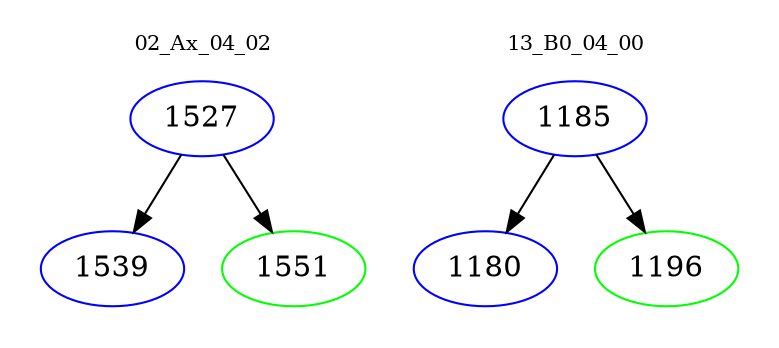 digraph{
subgraph cluster_0 {
color = white
label = "02_Ax_04_02";
fontsize=10;
T0_1527 [label="1527", color="blue"]
T0_1527 -> T0_1539 [color="black"]
T0_1539 [label="1539", color="blue"]
T0_1527 -> T0_1551 [color="black"]
T0_1551 [label="1551", color="green"]
}
subgraph cluster_1 {
color = white
label = "13_B0_04_00";
fontsize=10;
T1_1185 [label="1185", color="blue"]
T1_1185 -> T1_1180 [color="black"]
T1_1180 [label="1180", color="blue"]
T1_1185 -> T1_1196 [color="black"]
T1_1196 [label="1196", color="green"]
}
}
